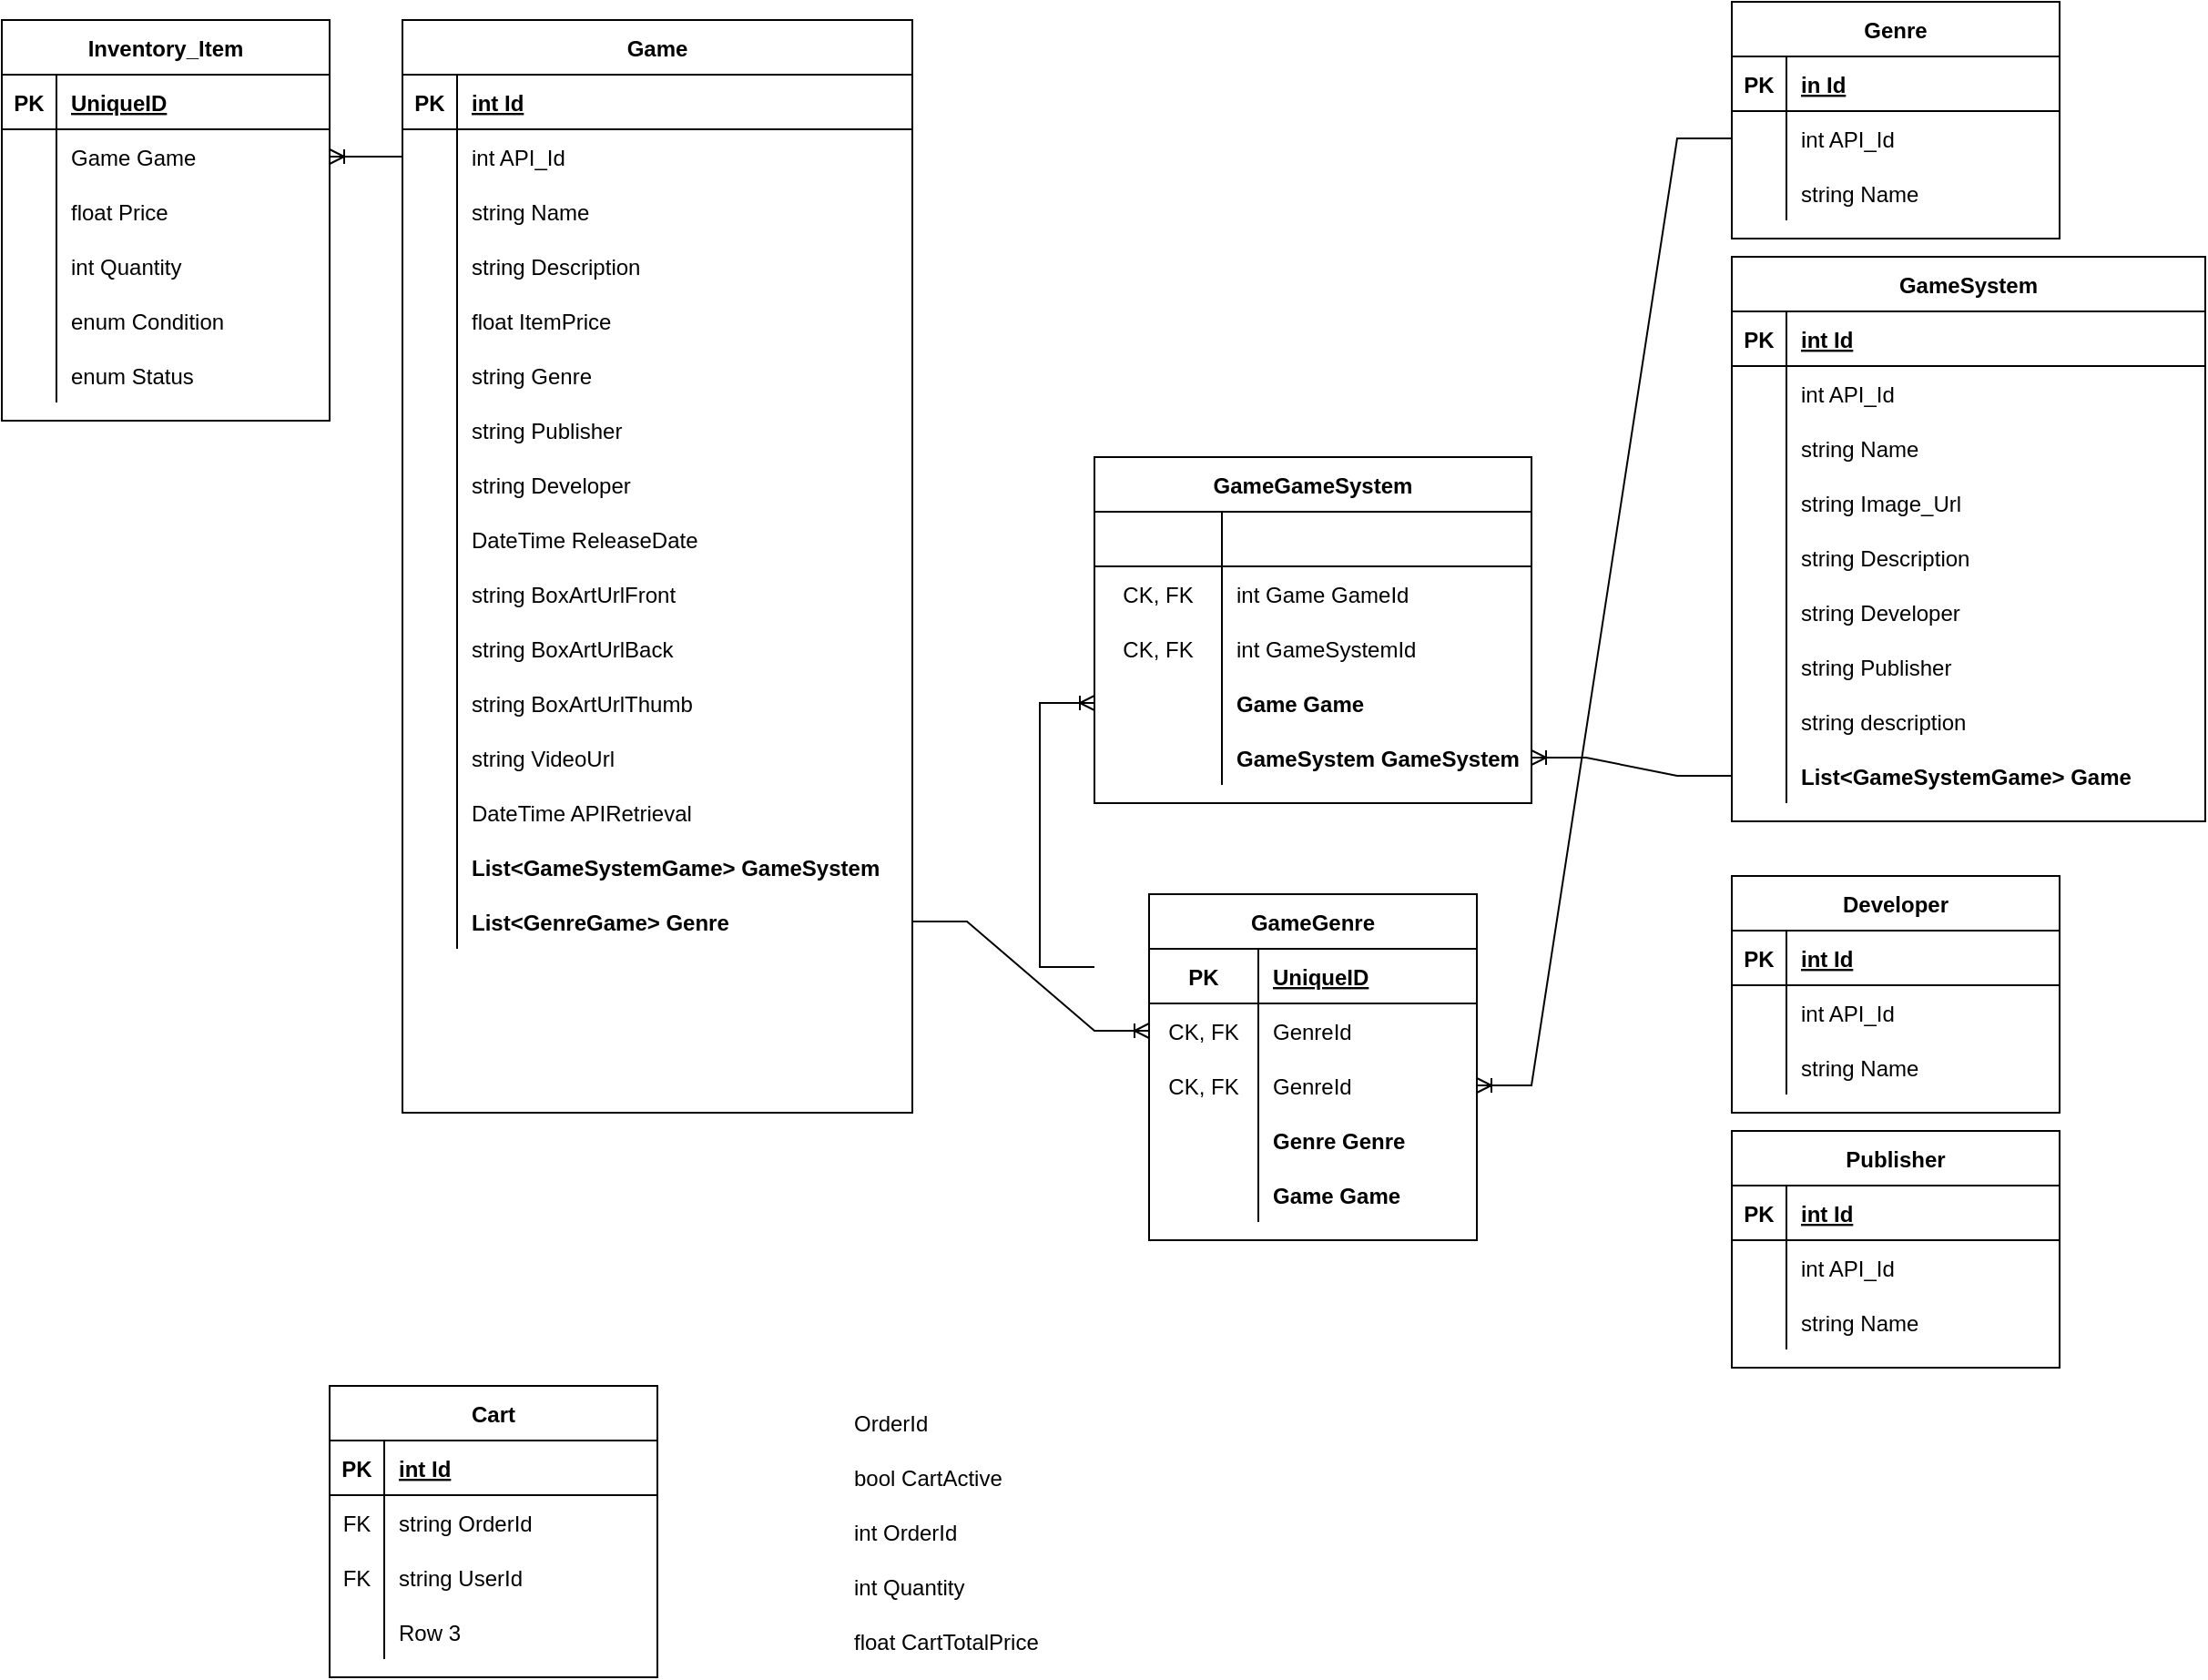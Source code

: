 <mxfile version="15.4.0" type="device"><diagram id="R2lEEEUBdFMjLlhIrx00" name="Page-1"><mxGraphModel dx="1086" dy="966" grid="1" gridSize="10" guides="1" tooltips="1" connect="1" arrows="1" fold="1" page="1" pageScale="1" pageWidth="850" pageHeight="1100" math="0" shadow="0" extFonts="Permanent Marker^https://fonts.googleapis.com/css?family=Permanent+Marker"><root><mxCell id="0"/><mxCell id="1" parent="0"/><mxCell id="C-vyLk0tnHw3VtMMgP7b-23" value="Game" style="shape=table;startSize=30;container=1;collapsible=1;childLayout=tableLayout;fixedRows=1;rowLines=0;fontStyle=1;align=center;resizeLast=1;" parent="1" vertex="1"><mxGeometry x="260" y="90" width="280" height="600" as="geometry"/></mxCell><mxCell id="C-vyLk0tnHw3VtMMgP7b-24" value="" style="shape=partialRectangle;collapsible=0;dropTarget=0;pointerEvents=0;fillColor=none;points=[[0,0.5],[1,0.5]];portConstraint=eastwest;top=0;left=0;right=0;bottom=1;" parent="C-vyLk0tnHw3VtMMgP7b-23" vertex="1"><mxGeometry y="30" width="280" height="30" as="geometry"/></mxCell><mxCell id="C-vyLk0tnHw3VtMMgP7b-25" value="PK" style="shape=partialRectangle;overflow=hidden;connectable=0;fillColor=none;top=0;left=0;bottom=0;right=0;fontStyle=1;" parent="C-vyLk0tnHw3VtMMgP7b-24" vertex="1"><mxGeometry width="30" height="30" as="geometry"><mxRectangle width="30" height="30" as="alternateBounds"/></mxGeometry></mxCell><mxCell id="C-vyLk0tnHw3VtMMgP7b-26" value="int Id" style="shape=partialRectangle;overflow=hidden;connectable=0;fillColor=none;top=0;left=0;bottom=0;right=0;align=left;spacingLeft=6;fontStyle=5;" parent="C-vyLk0tnHw3VtMMgP7b-24" vertex="1"><mxGeometry x="30" width="250" height="30" as="geometry"><mxRectangle width="250" height="30" as="alternateBounds"/></mxGeometry></mxCell><mxCell id="C-vyLk0tnHw3VtMMgP7b-27" value="" style="shape=partialRectangle;collapsible=0;dropTarget=0;pointerEvents=0;fillColor=none;points=[[0,0.5],[1,0.5]];portConstraint=eastwest;top=0;left=0;right=0;bottom=0;" parent="C-vyLk0tnHw3VtMMgP7b-23" vertex="1"><mxGeometry y="60" width="280" height="30" as="geometry"/></mxCell><mxCell id="C-vyLk0tnHw3VtMMgP7b-28" value="" style="shape=partialRectangle;overflow=hidden;connectable=0;fillColor=none;top=0;left=0;bottom=0;right=0;" parent="C-vyLk0tnHw3VtMMgP7b-27" vertex="1"><mxGeometry width="30" height="30" as="geometry"><mxRectangle width="30" height="30" as="alternateBounds"/></mxGeometry></mxCell><mxCell id="C-vyLk0tnHw3VtMMgP7b-29" value="int API_Id" style="shape=partialRectangle;overflow=hidden;connectable=0;fillColor=none;top=0;left=0;bottom=0;right=0;align=left;spacingLeft=6;" parent="C-vyLk0tnHw3VtMMgP7b-27" vertex="1"><mxGeometry x="30" width="250" height="30" as="geometry"><mxRectangle width="250" height="30" as="alternateBounds"/></mxGeometry></mxCell><mxCell id="tblTbtcwLWS_5Go71eIC-43" style="shape=partialRectangle;collapsible=0;dropTarget=0;pointerEvents=0;fillColor=none;points=[[0,0.5],[1,0.5]];portConstraint=eastwest;top=0;left=0;right=0;bottom=0;" parent="C-vyLk0tnHw3VtMMgP7b-23" vertex="1"><mxGeometry y="90" width="280" height="30" as="geometry"/></mxCell><mxCell id="tblTbtcwLWS_5Go71eIC-44" style="shape=partialRectangle;overflow=hidden;connectable=0;fillColor=none;top=0;left=0;bottom=0;right=0;" parent="tblTbtcwLWS_5Go71eIC-43" vertex="1"><mxGeometry width="30" height="30" as="geometry"><mxRectangle width="30" height="30" as="alternateBounds"/></mxGeometry></mxCell><mxCell id="tblTbtcwLWS_5Go71eIC-45" value="string Name" style="shape=partialRectangle;overflow=hidden;connectable=0;fillColor=none;top=0;left=0;bottom=0;right=0;align=left;spacingLeft=6;" parent="tblTbtcwLWS_5Go71eIC-43" vertex="1"><mxGeometry x="30" width="250" height="30" as="geometry"><mxRectangle width="250" height="30" as="alternateBounds"/></mxGeometry></mxCell><mxCell id="tblTbtcwLWS_5Go71eIC-40" style="shape=partialRectangle;collapsible=0;dropTarget=0;pointerEvents=0;fillColor=none;points=[[0,0.5],[1,0.5]];portConstraint=eastwest;top=0;left=0;right=0;bottom=0;" parent="C-vyLk0tnHw3VtMMgP7b-23" vertex="1"><mxGeometry y="120" width="280" height="30" as="geometry"/></mxCell><mxCell id="tblTbtcwLWS_5Go71eIC-41" style="shape=partialRectangle;overflow=hidden;connectable=0;fillColor=none;top=0;left=0;bottom=0;right=0;" parent="tblTbtcwLWS_5Go71eIC-40" vertex="1"><mxGeometry width="30" height="30" as="geometry"><mxRectangle width="30" height="30" as="alternateBounds"/></mxGeometry></mxCell><mxCell id="tblTbtcwLWS_5Go71eIC-42" value="string Description" style="shape=partialRectangle;overflow=hidden;connectable=0;fillColor=none;top=0;left=0;bottom=0;right=0;align=left;spacingLeft=6;" parent="tblTbtcwLWS_5Go71eIC-40" vertex="1"><mxGeometry x="30" width="250" height="30" as="geometry"><mxRectangle width="250" height="30" as="alternateBounds"/></mxGeometry></mxCell><mxCell id="tblTbtcwLWS_5Go71eIC-37" style="shape=partialRectangle;collapsible=0;dropTarget=0;pointerEvents=0;fillColor=none;points=[[0,0.5],[1,0.5]];portConstraint=eastwest;top=0;left=0;right=0;bottom=0;" parent="C-vyLk0tnHw3VtMMgP7b-23" vertex="1"><mxGeometry y="150" width="280" height="30" as="geometry"/></mxCell><mxCell id="tblTbtcwLWS_5Go71eIC-38" style="shape=partialRectangle;overflow=hidden;connectable=0;fillColor=none;top=0;left=0;bottom=0;right=0;" parent="tblTbtcwLWS_5Go71eIC-37" vertex="1"><mxGeometry width="30" height="30" as="geometry"><mxRectangle width="30" height="30" as="alternateBounds"/></mxGeometry></mxCell><mxCell id="tblTbtcwLWS_5Go71eIC-39" value="float ItemPrice" style="shape=partialRectangle;overflow=hidden;connectable=0;fillColor=none;top=0;left=0;bottom=0;right=0;align=left;spacingLeft=6;" parent="tblTbtcwLWS_5Go71eIC-37" vertex="1"><mxGeometry x="30" width="250" height="30" as="geometry"><mxRectangle width="250" height="30" as="alternateBounds"/></mxGeometry></mxCell><mxCell id="tblTbtcwLWS_5Go71eIC-31" style="shape=partialRectangle;collapsible=0;dropTarget=0;pointerEvents=0;fillColor=none;points=[[0,0.5],[1,0.5]];portConstraint=eastwest;top=0;left=0;right=0;bottom=0;" parent="C-vyLk0tnHw3VtMMgP7b-23" vertex="1"><mxGeometry y="180" width="280" height="30" as="geometry"/></mxCell><mxCell id="tblTbtcwLWS_5Go71eIC-32" style="shape=partialRectangle;overflow=hidden;connectable=0;fillColor=none;top=0;left=0;bottom=0;right=0;" parent="tblTbtcwLWS_5Go71eIC-31" vertex="1"><mxGeometry width="30" height="30" as="geometry"><mxRectangle width="30" height="30" as="alternateBounds"/></mxGeometry></mxCell><mxCell id="tblTbtcwLWS_5Go71eIC-33" value="string Genre" style="shape=partialRectangle;overflow=hidden;connectable=0;fillColor=none;top=0;left=0;bottom=0;right=0;align=left;spacingLeft=6;" parent="tblTbtcwLWS_5Go71eIC-31" vertex="1"><mxGeometry x="30" width="250" height="30" as="geometry"><mxRectangle width="250" height="30" as="alternateBounds"/></mxGeometry></mxCell><mxCell id="tblTbtcwLWS_5Go71eIC-10" style="shape=partialRectangle;collapsible=0;dropTarget=0;pointerEvents=0;fillColor=none;points=[[0,0.5],[1,0.5]];portConstraint=eastwest;top=0;left=0;right=0;bottom=0;" parent="C-vyLk0tnHw3VtMMgP7b-23" vertex="1"><mxGeometry y="210" width="280" height="30" as="geometry"/></mxCell><mxCell id="tblTbtcwLWS_5Go71eIC-11" style="shape=partialRectangle;overflow=hidden;connectable=0;fillColor=none;top=0;left=0;bottom=0;right=0;" parent="tblTbtcwLWS_5Go71eIC-10" vertex="1"><mxGeometry width="30" height="30" as="geometry"><mxRectangle width="30" height="30" as="alternateBounds"/></mxGeometry></mxCell><mxCell id="tblTbtcwLWS_5Go71eIC-12" value="string Publisher" style="shape=partialRectangle;overflow=hidden;connectable=0;fillColor=none;top=0;left=0;bottom=0;right=0;align=left;spacingLeft=6;" parent="tblTbtcwLWS_5Go71eIC-10" vertex="1"><mxGeometry x="30" width="250" height="30" as="geometry"><mxRectangle width="250" height="30" as="alternateBounds"/></mxGeometry></mxCell><mxCell id="tblTbtcwLWS_5Go71eIC-7" style="shape=partialRectangle;collapsible=0;dropTarget=0;pointerEvents=0;fillColor=none;points=[[0,0.5],[1,0.5]];portConstraint=eastwest;top=0;left=0;right=0;bottom=0;" parent="C-vyLk0tnHw3VtMMgP7b-23" vertex="1"><mxGeometry y="240" width="280" height="30" as="geometry"/></mxCell><mxCell id="tblTbtcwLWS_5Go71eIC-8" style="shape=partialRectangle;overflow=hidden;connectable=0;fillColor=none;top=0;left=0;bottom=0;right=0;" parent="tblTbtcwLWS_5Go71eIC-7" vertex="1"><mxGeometry width="30" height="30" as="geometry"><mxRectangle width="30" height="30" as="alternateBounds"/></mxGeometry></mxCell><mxCell id="tblTbtcwLWS_5Go71eIC-9" value="string Developer" style="shape=partialRectangle;overflow=hidden;connectable=0;fillColor=none;top=0;left=0;bottom=0;right=0;align=left;spacingLeft=6;" parent="tblTbtcwLWS_5Go71eIC-7" vertex="1"><mxGeometry x="30" width="250" height="30" as="geometry"><mxRectangle width="250" height="30" as="alternateBounds"/></mxGeometry></mxCell><mxCell id="tblTbtcwLWS_5Go71eIC-16" style="shape=partialRectangle;collapsible=0;dropTarget=0;pointerEvents=0;fillColor=none;points=[[0,0.5],[1,0.5]];portConstraint=eastwest;top=0;left=0;right=0;bottom=0;" parent="C-vyLk0tnHw3VtMMgP7b-23" vertex="1"><mxGeometry y="270" width="280" height="30" as="geometry"/></mxCell><mxCell id="tblTbtcwLWS_5Go71eIC-17" style="shape=partialRectangle;overflow=hidden;connectable=0;fillColor=none;top=0;left=0;bottom=0;right=0;" parent="tblTbtcwLWS_5Go71eIC-16" vertex="1"><mxGeometry width="30" height="30" as="geometry"><mxRectangle width="30" height="30" as="alternateBounds"/></mxGeometry></mxCell><mxCell id="tblTbtcwLWS_5Go71eIC-18" value="DateTime ReleaseDate" style="shape=partialRectangle;overflow=hidden;connectable=0;fillColor=none;top=0;left=0;bottom=0;right=0;align=left;spacingLeft=6;" parent="tblTbtcwLWS_5Go71eIC-16" vertex="1"><mxGeometry x="30" width="250" height="30" as="geometry"><mxRectangle width="250" height="30" as="alternateBounds"/></mxGeometry></mxCell><mxCell id="tblTbtcwLWS_5Go71eIC-28" style="shape=partialRectangle;collapsible=0;dropTarget=0;pointerEvents=0;fillColor=none;points=[[0,0.5],[1,0.5]];portConstraint=eastwest;top=0;left=0;right=0;bottom=0;" parent="C-vyLk0tnHw3VtMMgP7b-23" vertex="1"><mxGeometry y="300" width="280" height="30" as="geometry"/></mxCell><mxCell id="tblTbtcwLWS_5Go71eIC-29" style="shape=partialRectangle;overflow=hidden;connectable=0;fillColor=none;top=0;left=0;bottom=0;right=0;" parent="tblTbtcwLWS_5Go71eIC-28" vertex="1"><mxGeometry width="30" height="30" as="geometry"><mxRectangle width="30" height="30" as="alternateBounds"/></mxGeometry></mxCell><mxCell id="tblTbtcwLWS_5Go71eIC-30" value="string BoxArtUrlFront" style="shape=partialRectangle;overflow=hidden;connectable=0;fillColor=none;top=0;left=0;bottom=0;right=0;align=left;spacingLeft=6;" parent="tblTbtcwLWS_5Go71eIC-28" vertex="1"><mxGeometry x="30" width="250" height="30" as="geometry"><mxRectangle width="250" height="30" as="alternateBounds"/></mxGeometry></mxCell><mxCell id="tblTbtcwLWS_5Go71eIC-25" style="shape=partialRectangle;collapsible=0;dropTarget=0;pointerEvents=0;fillColor=none;points=[[0,0.5],[1,0.5]];portConstraint=eastwest;top=0;left=0;right=0;bottom=0;" parent="C-vyLk0tnHw3VtMMgP7b-23" vertex="1"><mxGeometry y="330" width="280" height="30" as="geometry"/></mxCell><mxCell id="tblTbtcwLWS_5Go71eIC-26" style="shape=partialRectangle;overflow=hidden;connectable=0;fillColor=none;top=0;left=0;bottom=0;right=0;" parent="tblTbtcwLWS_5Go71eIC-25" vertex="1"><mxGeometry width="30" height="30" as="geometry"><mxRectangle width="30" height="30" as="alternateBounds"/></mxGeometry></mxCell><mxCell id="tblTbtcwLWS_5Go71eIC-27" value="string BoxArtUrlBack" style="shape=partialRectangle;overflow=hidden;connectable=0;fillColor=none;top=0;left=0;bottom=0;right=0;align=left;spacingLeft=6;" parent="tblTbtcwLWS_5Go71eIC-25" vertex="1"><mxGeometry x="30" width="250" height="30" as="geometry"><mxRectangle width="250" height="30" as="alternateBounds"/></mxGeometry></mxCell><mxCell id="tblTbtcwLWS_5Go71eIC-22" style="shape=partialRectangle;collapsible=0;dropTarget=0;pointerEvents=0;fillColor=none;points=[[0,0.5],[1,0.5]];portConstraint=eastwest;top=0;left=0;right=0;bottom=0;" parent="C-vyLk0tnHw3VtMMgP7b-23" vertex="1"><mxGeometry y="360" width="280" height="30" as="geometry"/></mxCell><mxCell id="tblTbtcwLWS_5Go71eIC-23" style="shape=partialRectangle;overflow=hidden;connectable=0;fillColor=none;top=0;left=0;bottom=0;right=0;" parent="tblTbtcwLWS_5Go71eIC-22" vertex="1"><mxGeometry width="30" height="30" as="geometry"><mxRectangle width="30" height="30" as="alternateBounds"/></mxGeometry></mxCell><mxCell id="tblTbtcwLWS_5Go71eIC-24" value="string BoxArtUrlThumb" style="shape=partialRectangle;overflow=hidden;connectable=0;fillColor=none;top=0;left=0;bottom=0;right=0;align=left;spacingLeft=6;" parent="tblTbtcwLWS_5Go71eIC-22" vertex="1"><mxGeometry x="30" width="250" height="30" as="geometry"><mxRectangle width="250" height="30" as="alternateBounds"/></mxGeometry></mxCell><mxCell id="tblTbtcwLWS_5Go71eIC-19" style="shape=partialRectangle;collapsible=0;dropTarget=0;pointerEvents=0;fillColor=none;points=[[0,0.5],[1,0.5]];portConstraint=eastwest;top=0;left=0;right=0;bottom=0;" parent="C-vyLk0tnHw3VtMMgP7b-23" vertex="1"><mxGeometry y="390" width="280" height="30" as="geometry"/></mxCell><mxCell id="tblTbtcwLWS_5Go71eIC-20" style="shape=partialRectangle;overflow=hidden;connectable=0;fillColor=none;top=0;left=0;bottom=0;right=0;" parent="tblTbtcwLWS_5Go71eIC-19" vertex="1"><mxGeometry width="30" height="30" as="geometry"><mxRectangle width="30" height="30" as="alternateBounds"/></mxGeometry></mxCell><mxCell id="tblTbtcwLWS_5Go71eIC-21" value="string VideoUrl" style="shape=partialRectangle;overflow=hidden;connectable=0;fillColor=none;top=0;left=0;bottom=0;right=0;align=left;spacingLeft=6;" parent="tblTbtcwLWS_5Go71eIC-19" vertex="1"><mxGeometry x="30" width="250" height="30" as="geometry"><mxRectangle width="250" height="30" as="alternateBounds"/></mxGeometry></mxCell><mxCell id="tblTbtcwLWS_5Go71eIC-13" style="shape=partialRectangle;collapsible=0;dropTarget=0;pointerEvents=0;fillColor=none;points=[[0,0.5],[1,0.5]];portConstraint=eastwest;top=0;left=0;right=0;bottom=0;" parent="C-vyLk0tnHw3VtMMgP7b-23" vertex="1"><mxGeometry y="420" width="280" height="30" as="geometry"/></mxCell><mxCell id="tblTbtcwLWS_5Go71eIC-14" style="shape=partialRectangle;overflow=hidden;connectable=0;fillColor=none;top=0;left=0;bottom=0;right=0;" parent="tblTbtcwLWS_5Go71eIC-13" vertex="1"><mxGeometry width="30" height="30" as="geometry"><mxRectangle width="30" height="30" as="alternateBounds"/></mxGeometry></mxCell><mxCell id="tblTbtcwLWS_5Go71eIC-15" value="DateTime APIRetrieval" style="shape=partialRectangle;overflow=hidden;connectable=0;fillColor=none;top=0;left=0;bottom=0;right=0;align=left;spacingLeft=6;" parent="tblTbtcwLWS_5Go71eIC-13" vertex="1"><mxGeometry x="30" width="250" height="30" as="geometry"><mxRectangle width="250" height="30" as="alternateBounds"/></mxGeometry></mxCell><mxCell id="tblTbtcwLWS_5Go71eIC-175" style="shape=partialRectangle;collapsible=0;dropTarget=0;pointerEvents=0;fillColor=none;points=[[0,0.5],[1,0.5]];portConstraint=eastwest;top=0;left=0;right=0;bottom=0;" parent="C-vyLk0tnHw3VtMMgP7b-23" vertex="1"><mxGeometry y="450" width="280" height="30" as="geometry"/></mxCell><mxCell id="tblTbtcwLWS_5Go71eIC-176" style="shape=partialRectangle;overflow=hidden;connectable=0;fillColor=none;top=0;left=0;bottom=0;right=0;" parent="tblTbtcwLWS_5Go71eIC-175" vertex="1"><mxGeometry width="30" height="30" as="geometry"><mxRectangle width="30" height="30" as="alternateBounds"/></mxGeometry></mxCell><mxCell id="tblTbtcwLWS_5Go71eIC-177" value="List&lt;GameSystemGame&gt; GameSystem" style="shape=partialRectangle;overflow=hidden;connectable=0;fillColor=none;top=0;left=0;bottom=0;right=0;align=left;spacingLeft=6;fontStyle=1" parent="tblTbtcwLWS_5Go71eIC-175" vertex="1"><mxGeometry x="30" width="250" height="30" as="geometry"><mxRectangle width="250" height="30" as="alternateBounds"/></mxGeometry></mxCell><mxCell id="tblTbtcwLWS_5Go71eIC-187" style="shape=partialRectangle;collapsible=0;dropTarget=0;pointerEvents=0;fillColor=none;points=[[0,0.5],[1,0.5]];portConstraint=eastwest;top=0;left=0;right=0;bottom=0;" parent="C-vyLk0tnHw3VtMMgP7b-23" vertex="1"><mxGeometry y="480" width="280" height="30" as="geometry"/></mxCell><mxCell id="tblTbtcwLWS_5Go71eIC-188" style="shape=partialRectangle;overflow=hidden;connectable=0;fillColor=none;top=0;left=0;bottom=0;right=0;" parent="tblTbtcwLWS_5Go71eIC-187" vertex="1"><mxGeometry width="30" height="30" as="geometry"><mxRectangle width="30" height="30" as="alternateBounds"/></mxGeometry></mxCell><mxCell id="tblTbtcwLWS_5Go71eIC-189" value="List&lt;GenreGame&gt; Genre" style="shape=partialRectangle;overflow=hidden;connectable=0;fillColor=none;top=0;left=0;bottom=0;right=0;align=left;spacingLeft=6;fontStyle=1" parent="tblTbtcwLWS_5Go71eIC-187" vertex="1"><mxGeometry x="30" width="250" height="30" as="geometry"><mxRectangle width="250" height="30" as="alternateBounds"/></mxGeometry></mxCell><mxCell id="tblTbtcwLWS_5Go71eIC-49" value="Genre" style="shape=table;startSize=30;container=1;collapsible=1;childLayout=tableLayout;fixedRows=1;rowLines=0;fontStyle=1;align=center;resizeLast=1;" parent="1" vertex="1"><mxGeometry x="990" y="80" width="180" height="130" as="geometry"/></mxCell><mxCell id="tblTbtcwLWS_5Go71eIC-50" value="" style="shape=partialRectangle;collapsible=0;dropTarget=0;pointerEvents=0;fillColor=none;top=0;left=0;bottom=1;right=0;points=[[0,0.5],[1,0.5]];portConstraint=eastwest;" parent="tblTbtcwLWS_5Go71eIC-49" vertex="1"><mxGeometry y="30" width="180" height="30" as="geometry"/></mxCell><mxCell id="tblTbtcwLWS_5Go71eIC-51" value="PK" style="shape=partialRectangle;connectable=0;fillColor=none;top=0;left=0;bottom=0;right=0;fontStyle=1;overflow=hidden;" parent="tblTbtcwLWS_5Go71eIC-50" vertex="1"><mxGeometry width="30" height="30" as="geometry"><mxRectangle width="30" height="30" as="alternateBounds"/></mxGeometry></mxCell><mxCell id="tblTbtcwLWS_5Go71eIC-52" value="in Id" style="shape=partialRectangle;connectable=0;fillColor=none;top=0;left=0;bottom=0;right=0;align=left;spacingLeft=6;fontStyle=5;overflow=hidden;" parent="tblTbtcwLWS_5Go71eIC-50" vertex="1"><mxGeometry x="30" width="150" height="30" as="geometry"><mxRectangle width="150" height="30" as="alternateBounds"/></mxGeometry></mxCell><mxCell id="tblTbtcwLWS_5Go71eIC-53" value="" style="shape=partialRectangle;collapsible=0;dropTarget=0;pointerEvents=0;fillColor=none;top=0;left=0;bottom=0;right=0;points=[[0,0.5],[1,0.5]];portConstraint=eastwest;" parent="tblTbtcwLWS_5Go71eIC-49" vertex="1"><mxGeometry y="60" width="180" height="30" as="geometry"/></mxCell><mxCell id="tblTbtcwLWS_5Go71eIC-54" value="" style="shape=partialRectangle;connectable=0;fillColor=none;top=0;left=0;bottom=0;right=0;editable=1;overflow=hidden;" parent="tblTbtcwLWS_5Go71eIC-53" vertex="1"><mxGeometry width="30" height="30" as="geometry"><mxRectangle width="30" height="30" as="alternateBounds"/></mxGeometry></mxCell><mxCell id="tblTbtcwLWS_5Go71eIC-55" value="int API_Id" style="shape=partialRectangle;connectable=0;fillColor=none;top=0;left=0;bottom=0;right=0;align=left;spacingLeft=6;overflow=hidden;" parent="tblTbtcwLWS_5Go71eIC-53" vertex="1"><mxGeometry x="30" width="150" height="30" as="geometry"><mxRectangle width="150" height="30" as="alternateBounds"/></mxGeometry></mxCell><mxCell id="tblTbtcwLWS_5Go71eIC-56" value="" style="shape=partialRectangle;collapsible=0;dropTarget=0;pointerEvents=0;fillColor=none;top=0;left=0;bottom=0;right=0;points=[[0,0.5],[1,0.5]];portConstraint=eastwest;" parent="tblTbtcwLWS_5Go71eIC-49" vertex="1"><mxGeometry y="90" width="180" height="30" as="geometry"/></mxCell><mxCell id="tblTbtcwLWS_5Go71eIC-57" value="" style="shape=partialRectangle;connectable=0;fillColor=none;top=0;left=0;bottom=0;right=0;editable=1;overflow=hidden;" parent="tblTbtcwLWS_5Go71eIC-56" vertex="1"><mxGeometry width="30" height="30" as="geometry"><mxRectangle width="30" height="30" as="alternateBounds"/></mxGeometry></mxCell><mxCell id="tblTbtcwLWS_5Go71eIC-58" value="string Name" style="shape=partialRectangle;connectable=0;fillColor=none;top=0;left=0;bottom=0;right=0;align=left;spacingLeft=6;overflow=hidden;" parent="tblTbtcwLWS_5Go71eIC-56" vertex="1"><mxGeometry x="30" width="150" height="30" as="geometry"><mxRectangle width="150" height="30" as="alternateBounds"/></mxGeometry></mxCell><mxCell id="tblTbtcwLWS_5Go71eIC-62" value="GameSystem" style="shape=table;startSize=30;container=1;collapsible=1;childLayout=tableLayout;fixedRows=1;rowLines=0;fontStyle=1;align=center;resizeLast=1;" parent="1" vertex="1"><mxGeometry x="990" y="220" width="260" height="310" as="geometry"/></mxCell><mxCell id="tblTbtcwLWS_5Go71eIC-63" value="" style="shape=partialRectangle;collapsible=0;dropTarget=0;pointerEvents=0;fillColor=none;top=0;left=0;bottom=1;right=0;points=[[0,0.5],[1,0.5]];portConstraint=eastwest;" parent="tblTbtcwLWS_5Go71eIC-62" vertex="1"><mxGeometry y="30" width="260" height="30" as="geometry"/></mxCell><mxCell id="tblTbtcwLWS_5Go71eIC-64" value="PK" style="shape=partialRectangle;connectable=0;fillColor=none;top=0;left=0;bottom=0;right=0;fontStyle=1;overflow=hidden;" parent="tblTbtcwLWS_5Go71eIC-63" vertex="1"><mxGeometry width="30" height="30" as="geometry"><mxRectangle width="30" height="30" as="alternateBounds"/></mxGeometry></mxCell><mxCell id="tblTbtcwLWS_5Go71eIC-65" value="int Id" style="shape=partialRectangle;connectable=0;fillColor=none;top=0;left=0;bottom=0;right=0;align=left;spacingLeft=6;fontStyle=5;overflow=hidden;" parent="tblTbtcwLWS_5Go71eIC-63" vertex="1"><mxGeometry x="30" width="230" height="30" as="geometry"><mxRectangle width="230" height="30" as="alternateBounds"/></mxGeometry></mxCell><mxCell id="tblTbtcwLWS_5Go71eIC-84" style="shape=partialRectangle;collapsible=0;dropTarget=0;pointerEvents=0;fillColor=none;top=0;left=0;bottom=0;right=0;points=[[0,0.5],[1,0.5]];portConstraint=eastwest;" parent="tblTbtcwLWS_5Go71eIC-62" vertex="1"><mxGeometry y="60" width="260" height="30" as="geometry"/></mxCell><mxCell id="tblTbtcwLWS_5Go71eIC-85" style="shape=partialRectangle;connectable=0;fillColor=none;top=0;left=0;bottom=0;right=0;editable=1;overflow=hidden;" parent="tblTbtcwLWS_5Go71eIC-84" vertex="1"><mxGeometry width="30" height="30" as="geometry"><mxRectangle width="30" height="30" as="alternateBounds"/></mxGeometry></mxCell><mxCell id="tblTbtcwLWS_5Go71eIC-86" value="int API_Id" style="shape=partialRectangle;connectable=0;fillColor=none;top=0;left=0;bottom=0;right=0;align=left;spacingLeft=6;overflow=hidden;" parent="tblTbtcwLWS_5Go71eIC-84" vertex="1"><mxGeometry x="30" width="230" height="30" as="geometry"><mxRectangle width="230" height="30" as="alternateBounds"/></mxGeometry></mxCell><mxCell id="tblTbtcwLWS_5Go71eIC-66" value="" style="shape=partialRectangle;collapsible=0;dropTarget=0;pointerEvents=0;fillColor=none;top=0;left=0;bottom=0;right=0;points=[[0,0.5],[1,0.5]];portConstraint=eastwest;" parent="tblTbtcwLWS_5Go71eIC-62" vertex="1"><mxGeometry y="90" width="260" height="30" as="geometry"/></mxCell><mxCell id="tblTbtcwLWS_5Go71eIC-67" value="" style="shape=partialRectangle;connectable=0;fillColor=none;top=0;left=0;bottom=0;right=0;editable=1;overflow=hidden;" parent="tblTbtcwLWS_5Go71eIC-66" vertex="1"><mxGeometry width="30" height="30" as="geometry"><mxRectangle width="30" height="30" as="alternateBounds"/></mxGeometry></mxCell><mxCell id="tblTbtcwLWS_5Go71eIC-68" value="string Name" style="shape=partialRectangle;connectable=0;fillColor=none;top=0;left=0;bottom=0;right=0;align=left;spacingLeft=6;overflow=hidden;" parent="tblTbtcwLWS_5Go71eIC-66" vertex="1"><mxGeometry x="30" width="230" height="30" as="geometry"><mxRectangle width="230" height="30" as="alternateBounds"/></mxGeometry></mxCell><mxCell id="tblTbtcwLWS_5Go71eIC-69" value="" style="shape=partialRectangle;collapsible=0;dropTarget=0;pointerEvents=0;fillColor=none;top=0;left=0;bottom=0;right=0;points=[[0,0.5],[1,0.5]];portConstraint=eastwest;" parent="tblTbtcwLWS_5Go71eIC-62" vertex="1"><mxGeometry y="120" width="260" height="30" as="geometry"/></mxCell><mxCell id="tblTbtcwLWS_5Go71eIC-70" value="" style="shape=partialRectangle;connectable=0;fillColor=none;top=0;left=0;bottom=0;right=0;editable=1;overflow=hidden;" parent="tblTbtcwLWS_5Go71eIC-69" vertex="1"><mxGeometry width="30" height="30" as="geometry"><mxRectangle width="30" height="30" as="alternateBounds"/></mxGeometry></mxCell><mxCell id="tblTbtcwLWS_5Go71eIC-71" value="string Image_Url" style="shape=partialRectangle;connectable=0;fillColor=none;top=0;left=0;bottom=0;right=0;align=left;spacingLeft=6;overflow=hidden;" parent="tblTbtcwLWS_5Go71eIC-69" vertex="1"><mxGeometry x="30" width="230" height="30" as="geometry"><mxRectangle width="230" height="30" as="alternateBounds"/></mxGeometry></mxCell><mxCell id="tblTbtcwLWS_5Go71eIC-72" value="" style="shape=partialRectangle;collapsible=0;dropTarget=0;pointerEvents=0;fillColor=none;top=0;left=0;bottom=0;right=0;points=[[0,0.5],[1,0.5]];portConstraint=eastwest;" parent="tblTbtcwLWS_5Go71eIC-62" vertex="1"><mxGeometry y="150" width="260" height="30" as="geometry"/></mxCell><mxCell id="tblTbtcwLWS_5Go71eIC-73" value="" style="shape=partialRectangle;connectable=0;fillColor=none;top=0;left=0;bottom=0;right=0;editable=1;overflow=hidden;" parent="tblTbtcwLWS_5Go71eIC-72" vertex="1"><mxGeometry width="30" height="30" as="geometry"><mxRectangle width="30" height="30" as="alternateBounds"/></mxGeometry></mxCell><mxCell id="tblTbtcwLWS_5Go71eIC-74" value="string Description" style="shape=partialRectangle;connectable=0;fillColor=none;top=0;left=0;bottom=0;right=0;align=left;spacingLeft=6;overflow=hidden;" parent="tblTbtcwLWS_5Go71eIC-72" vertex="1"><mxGeometry x="30" width="230" height="30" as="geometry"><mxRectangle width="230" height="30" as="alternateBounds"/></mxGeometry></mxCell><mxCell id="tblTbtcwLWS_5Go71eIC-75" style="shape=partialRectangle;collapsible=0;dropTarget=0;pointerEvents=0;fillColor=none;top=0;left=0;bottom=0;right=0;points=[[0,0.5],[1,0.5]];portConstraint=eastwest;" parent="tblTbtcwLWS_5Go71eIC-62" vertex="1"><mxGeometry y="180" width="260" height="30" as="geometry"/></mxCell><mxCell id="tblTbtcwLWS_5Go71eIC-76" style="shape=partialRectangle;connectable=0;fillColor=none;top=0;left=0;bottom=0;right=0;editable=1;overflow=hidden;" parent="tblTbtcwLWS_5Go71eIC-75" vertex="1"><mxGeometry width="30" height="30" as="geometry"><mxRectangle width="30" height="30" as="alternateBounds"/></mxGeometry></mxCell><mxCell id="tblTbtcwLWS_5Go71eIC-77" value="string Developer" style="shape=partialRectangle;connectable=0;fillColor=none;top=0;left=0;bottom=0;right=0;align=left;spacingLeft=6;overflow=hidden;" parent="tblTbtcwLWS_5Go71eIC-75" vertex="1"><mxGeometry x="30" width="230" height="30" as="geometry"><mxRectangle width="230" height="30" as="alternateBounds"/></mxGeometry></mxCell><mxCell id="tblTbtcwLWS_5Go71eIC-78" style="shape=partialRectangle;collapsible=0;dropTarget=0;pointerEvents=0;fillColor=none;top=0;left=0;bottom=0;right=0;points=[[0,0.5],[1,0.5]];portConstraint=eastwest;" parent="tblTbtcwLWS_5Go71eIC-62" vertex="1"><mxGeometry y="210" width="260" height="30" as="geometry"/></mxCell><mxCell id="tblTbtcwLWS_5Go71eIC-79" style="shape=partialRectangle;connectable=0;fillColor=none;top=0;left=0;bottom=0;right=0;editable=1;overflow=hidden;" parent="tblTbtcwLWS_5Go71eIC-78" vertex="1"><mxGeometry width="30" height="30" as="geometry"><mxRectangle width="30" height="30" as="alternateBounds"/></mxGeometry></mxCell><mxCell id="tblTbtcwLWS_5Go71eIC-80" value="string Publisher" style="shape=partialRectangle;connectable=0;fillColor=none;top=0;left=0;bottom=0;right=0;align=left;spacingLeft=6;overflow=hidden;" parent="tblTbtcwLWS_5Go71eIC-78" vertex="1"><mxGeometry x="30" width="230" height="30" as="geometry"><mxRectangle width="230" height="30" as="alternateBounds"/></mxGeometry></mxCell><mxCell id="tblTbtcwLWS_5Go71eIC-81" style="shape=partialRectangle;collapsible=0;dropTarget=0;pointerEvents=0;fillColor=none;top=0;left=0;bottom=0;right=0;points=[[0,0.5],[1,0.5]];portConstraint=eastwest;" parent="tblTbtcwLWS_5Go71eIC-62" vertex="1"><mxGeometry y="240" width="260" height="30" as="geometry"/></mxCell><mxCell id="tblTbtcwLWS_5Go71eIC-82" style="shape=partialRectangle;connectable=0;fillColor=none;top=0;left=0;bottom=0;right=0;editable=1;overflow=hidden;" parent="tblTbtcwLWS_5Go71eIC-81" vertex="1"><mxGeometry width="30" height="30" as="geometry"><mxRectangle width="30" height="30" as="alternateBounds"/></mxGeometry></mxCell><mxCell id="tblTbtcwLWS_5Go71eIC-83" value="string description" style="shape=partialRectangle;connectable=0;fillColor=none;top=0;left=0;bottom=0;right=0;align=left;spacingLeft=6;overflow=hidden;" parent="tblTbtcwLWS_5Go71eIC-81" vertex="1"><mxGeometry x="30" width="230" height="30" as="geometry"><mxRectangle width="230" height="30" as="alternateBounds"/></mxGeometry></mxCell><mxCell id="tblTbtcwLWS_5Go71eIC-184" style="shape=partialRectangle;collapsible=0;dropTarget=0;pointerEvents=0;fillColor=none;top=0;left=0;bottom=0;right=0;points=[[0,0.5],[1,0.5]];portConstraint=eastwest;" parent="tblTbtcwLWS_5Go71eIC-62" vertex="1"><mxGeometry y="270" width="260" height="30" as="geometry"/></mxCell><mxCell id="tblTbtcwLWS_5Go71eIC-185" style="shape=partialRectangle;connectable=0;fillColor=none;top=0;left=0;bottom=0;right=0;editable=1;overflow=hidden;" parent="tblTbtcwLWS_5Go71eIC-184" vertex="1"><mxGeometry width="30" height="30" as="geometry"><mxRectangle width="30" height="30" as="alternateBounds"/></mxGeometry></mxCell><mxCell id="tblTbtcwLWS_5Go71eIC-186" value="List&lt;GameSystemGame&gt; Game" style="shape=partialRectangle;connectable=0;fillColor=none;top=0;left=0;bottom=0;right=0;align=left;spacingLeft=6;overflow=hidden;fontStyle=1" parent="tblTbtcwLWS_5Go71eIC-184" vertex="1"><mxGeometry x="30" width="230" height="30" as="geometry"><mxRectangle width="230" height="30" as="alternateBounds"/></mxGeometry></mxCell><mxCell id="tblTbtcwLWS_5Go71eIC-87" value="Developer" style="shape=table;startSize=30;container=1;collapsible=1;childLayout=tableLayout;fixedRows=1;rowLines=0;fontStyle=1;align=center;resizeLast=1;" parent="1" vertex="1"><mxGeometry x="990" y="560" width="180" height="130" as="geometry"/></mxCell><mxCell id="tblTbtcwLWS_5Go71eIC-88" value="" style="shape=partialRectangle;collapsible=0;dropTarget=0;pointerEvents=0;fillColor=none;top=0;left=0;bottom=1;right=0;points=[[0,0.5],[1,0.5]];portConstraint=eastwest;" parent="tblTbtcwLWS_5Go71eIC-87" vertex="1"><mxGeometry y="30" width="180" height="30" as="geometry"/></mxCell><mxCell id="tblTbtcwLWS_5Go71eIC-89" value="PK" style="shape=partialRectangle;connectable=0;fillColor=none;top=0;left=0;bottom=0;right=0;fontStyle=1;overflow=hidden;" parent="tblTbtcwLWS_5Go71eIC-88" vertex="1"><mxGeometry width="30" height="30" as="geometry"><mxRectangle width="30" height="30" as="alternateBounds"/></mxGeometry></mxCell><mxCell id="tblTbtcwLWS_5Go71eIC-90" value="int Id" style="shape=partialRectangle;connectable=0;fillColor=none;top=0;left=0;bottom=0;right=0;align=left;spacingLeft=6;fontStyle=5;overflow=hidden;" parent="tblTbtcwLWS_5Go71eIC-88" vertex="1"><mxGeometry x="30" width="150" height="30" as="geometry"><mxRectangle width="150" height="30" as="alternateBounds"/></mxGeometry></mxCell><mxCell id="tblTbtcwLWS_5Go71eIC-91" value="" style="shape=partialRectangle;collapsible=0;dropTarget=0;pointerEvents=0;fillColor=none;top=0;left=0;bottom=0;right=0;points=[[0,0.5],[1,0.5]];portConstraint=eastwest;" parent="tblTbtcwLWS_5Go71eIC-87" vertex="1"><mxGeometry y="60" width="180" height="30" as="geometry"/></mxCell><mxCell id="tblTbtcwLWS_5Go71eIC-92" value="" style="shape=partialRectangle;connectable=0;fillColor=none;top=0;left=0;bottom=0;right=0;editable=1;overflow=hidden;" parent="tblTbtcwLWS_5Go71eIC-91" vertex="1"><mxGeometry width="30" height="30" as="geometry"><mxRectangle width="30" height="30" as="alternateBounds"/></mxGeometry></mxCell><mxCell id="tblTbtcwLWS_5Go71eIC-93" value="int API_Id" style="shape=partialRectangle;connectable=0;fillColor=none;top=0;left=0;bottom=0;right=0;align=left;spacingLeft=6;overflow=hidden;" parent="tblTbtcwLWS_5Go71eIC-91" vertex="1"><mxGeometry x="30" width="150" height="30" as="geometry"><mxRectangle width="150" height="30" as="alternateBounds"/></mxGeometry></mxCell><mxCell id="tblTbtcwLWS_5Go71eIC-94" value="" style="shape=partialRectangle;collapsible=0;dropTarget=0;pointerEvents=0;fillColor=none;top=0;left=0;bottom=0;right=0;points=[[0,0.5],[1,0.5]];portConstraint=eastwest;" parent="tblTbtcwLWS_5Go71eIC-87" vertex="1"><mxGeometry y="90" width="180" height="30" as="geometry"/></mxCell><mxCell id="tblTbtcwLWS_5Go71eIC-95" value="" style="shape=partialRectangle;connectable=0;fillColor=none;top=0;left=0;bottom=0;right=0;editable=1;overflow=hidden;" parent="tblTbtcwLWS_5Go71eIC-94" vertex="1"><mxGeometry width="30" height="30" as="geometry"><mxRectangle width="30" height="30" as="alternateBounds"/></mxGeometry></mxCell><mxCell id="tblTbtcwLWS_5Go71eIC-96" value="string Name" style="shape=partialRectangle;connectable=0;fillColor=none;top=0;left=0;bottom=0;right=0;align=left;spacingLeft=6;overflow=hidden;" parent="tblTbtcwLWS_5Go71eIC-94" vertex="1"><mxGeometry x="30" width="150" height="30" as="geometry"><mxRectangle width="150" height="30" as="alternateBounds"/></mxGeometry></mxCell><mxCell id="tblTbtcwLWS_5Go71eIC-100" value="Publisher" style="shape=table;startSize=30;container=1;collapsible=1;childLayout=tableLayout;fixedRows=1;rowLines=0;fontStyle=1;align=center;resizeLast=1;" parent="1" vertex="1"><mxGeometry x="990" y="700" width="180" height="130" as="geometry"/></mxCell><mxCell id="tblTbtcwLWS_5Go71eIC-101" value="" style="shape=partialRectangle;collapsible=0;dropTarget=0;pointerEvents=0;fillColor=none;top=0;left=0;bottom=1;right=0;points=[[0,0.5],[1,0.5]];portConstraint=eastwest;" parent="tblTbtcwLWS_5Go71eIC-100" vertex="1"><mxGeometry y="30" width="180" height="30" as="geometry"/></mxCell><mxCell id="tblTbtcwLWS_5Go71eIC-102" value="PK" style="shape=partialRectangle;connectable=0;fillColor=none;top=0;left=0;bottom=0;right=0;fontStyle=1;overflow=hidden;" parent="tblTbtcwLWS_5Go71eIC-101" vertex="1"><mxGeometry width="30" height="30" as="geometry"><mxRectangle width="30" height="30" as="alternateBounds"/></mxGeometry></mxCell><mxCell id="tblTbtcwLWS_5Go71eIC-103" value="int Id" style="shape=partialRectangle;connectable=0;fillColor=none;top=0;left=0;bottom=0;right=0;align=left;spacingLeft=6;fontStyle=5;overflow=hidden;" parent="tblTbtcwLWS_5Go71eIC-101" vertex="1"><mxGeometry x="30" width="150" height="30" as="geometry"><mxRectangle width="150" height="30" as="alternateBounds"/></mxGeometry></mxCell><mxCell id="tblTbtcwLWS_5Go71eIC-104" value="" style="shape=partialRectangle;collapsible=0;dropTarget=0;pointerEvents=0;fillColor=none;top=0;left=0;bottom=0;right=0;points=[[0,0.5],[1,0.5]];portConstraint=eastwest;" parent="tblTbtcwLWS_5Go71eIC-100" vertex="1"><mxGeometry y="60" width="180" height="30" as="geometry"/></mxCell><mxCell id="tblTbtcwLWS_5Go71eIC-105" value="" style="shape=partialRectangle;connectable=0;fillColor=none;top=0;left=0;bottom=0;right=0;editable=1;overflow=hidden;" parent="tblTbtcwLWS_5Go71eIC-104" vertex="1"><mxGeometry width="30" height="30" as="geometry"><mxRectangle width="30" height="30" as="alternateBounds"/></mxGeometry></mxCell><mxCell id="tblTbtcwLWS_5Go71eIC-106" value="int API_Id" style="shape=partialRectangle;connectable=0;fillColor=none;top=0;left=0;bottom=0;right=0;align=left;spacingLeft=6;overflow=hidden;" parent="tblTbtcwLWS_5Go71eIC-104" vertex="1"><mxGeometry x="30" width="150" height="30" as="geometry"><mxRectangle width="150" height="30" as="alternateBounds"/></mxGeometry></mxCell><mxCell id="tblTbtcwLWS_5Go71eIC-107" value="" style="shape=partialRectangle;collapsible=0;dropTarget=0;pointerEvents=0;fillColor=none;top=0;left=0;bottom=0;right=0;points=[[0,0.5],[1,0.5]];portConstraint=eastwest;" parent="tblTbtcwLWS_5Go71eIC-100" vertex="1"><mxGeometry y="90" width="180" height="30" as="geometry"/></mxCell><mxCell id="tblTbtcwLWS_5Go71eIC-108" value="" style="shape=partialRectangle;connectable=0;fillColor=none;top=0;left=0;bottom=0;right=0;editable=1;overflow=hidden;" parent="tblTbtcwLWS_5Go71eIC-107" vertex="1"><mxGeometry width="30" height="30" as="geometry"><mxRectangle width="30" height="30" as="alternateBounds"/></mxGeometry></mxCell><mxCell id="tblTbtcwLWS_5Go71eIC-109" value="string Name" style="shape=partialRectangle;connectable=0;fillColor=none;top=0;left=0;bottom=0;right=0;align=left;spacingLeft=6;overflow=hidden;" parent="tblTbtcwLWS_5Go71eIC-107" vertex="1"><mxGeometry x="30" width="150" height="30" as="geometry"><mxRectangle width="150" height="30" as="alternateBounds"/></mxGeometry></mxCell><mxCell id="tblTbtcwLWS_5Go71eIC-110" value="Inventory_Item" style="shape=table;startSize=30;container=1;collapsible=1;childLayout=tableLayout;fixedRows=1;rowLines=0;fontStyle=1;align=center;resizeLast=1;" parent="1" vertex="1"><mxGeometry x="40" y="90" width="180" height="220" as="geometry"/></mxCell><mxCell id="tblTbtcwLWS_5Go71eIC-111" value="" style="shape=partialRectangle;collapsible=0;dropTarget=0;pointerEvents=0;fillColor=none;top=0;left=0;bottom=1;right=0;points=[[0,0.5],[1,0.5]];portConstraint=eastwest;" parent="tblTbtcwLWS_5Go71eIC-110" vertex="1"><mxGeometry y="30" width="180" height="30" as="geometry"/></mxCell><mxCell id="tblTbtcwLWS_5Go71eIC-112" value="PK" style="shape=partialRectangle;connectable=0;fillColor=none;top=0;left=0;bottom=0;right=0;fontStyle=1;overflow=hidden;" parent="tblTbtcwLWS_5Go71eIC-111" vertex="1"><mxGeometry width="30" height="30" as="geometry"><mxRectangle width="30" height="30" as="alternateBounds"/></mxGeometry></mxCell><mxCell id="tblTbtcwLWS_5Go71eIC-113" value="UniqueID" style="shape=partialRectangle;connectable=0;fillColor=none;top=0;left=0;bottom=0;right=0;align=left;spacingLeft=6;fontStyle=5;overflow=hidden;" parent="tblTbtcwLWS_5Go71eIC-111" vertex="1"><mxGeometry x="30" width="150" height="30" as="geometry"><mxRectangle width="150" height="30" as="alternateBounds"/></mxGeometry></mxCell><mxCell id="tblTbtcwLWS_5Go71eIC-114" value="" style="shape=partialRectangle;collapsible=0;dropTarget=0;pointerEvents=0;fillColor=none;top=0;left=0;bottom=0;right=0;points=[[0,0.5],[1,0.5]];portConstraint=eastwest;" parent="tblTbtcwLWS_5Go71eIC-110" vertex="1"><mxGeometry y="60" width="180" height="30" as="geometry"/></mxCell><mxCell id="tblTbtcwLWS_5Go71eIC-115" value="" style="shape=partialRectangle;connectable=0;fillColor=none;top=0;left=0;bottom=0;right=0;editable=1;overflow=hidden;" parent="tblTbtcwLWS_5Go71eIC-114" vertex="1"><mxGeometry width="30" height="30" as="geometry"><mxRectangle width="30" height="30" as="alternateBounds"/></mxGeometry></mxCell><mxCell id="tblTbtcwLWS_5Go71eIC-116" value="Game Game" style="shape=partialRectangle;connectable=0;fillColor=none;top=0;left=0;bottom=0;right=0;align=left;spacingLeft=6;overflow=hidden;" parent="tblTbtcwLWS_5Go71eIC-114" vertex="1"><mxGeometry x="30" width="150" height="30" as="geometry"><mxRectangle width="150" height="30" as="alternateBounds"/></mxGeometry></mxCell><mxCell id="tblTbtcwLWS_5Go71eIC-117" value="" style="shape=partialRectangle;collapsible=0;dropTarget=0;pointerEvents=0;fillColor=none;top=0;left=0;bottom=0;right=0;points=[[0,0.5],[1,0.5]];portConstraint=eastwest;" parent="tblTbtcwLWS_5Go71eIC-110" vertex="1"><mxGeometry y="90" width="180" height="30" as="geometry"/></mxCell><mxCell id="tblTbtcwLWS_5Go71eIC-118" value="" style="shape=partialRectangle;connectable=0;fillColor=none;top=0;left=0;bottom=0;right=0;editable=1;overflow=hidden;" parent="tblTbtcwLWS_5Go71eIC-117" vertex="1"><mxGeometry width="30" height="30" as="geometry"><mxRectangle width="30" height="30" as="alternateBounds"/></mxGeometry></mxCell><mxCell id="tblTbtcwLWS_5Go71eIC-119" value="float Price" style="shape=partialRectangle;connectable=0;fillColor=none;top=0;left=0;bottom=0;right=0;align=left;spacingLeft=6;overflow=hidden;" parent="tblTbtcwLWS_5Go71eIC-117" vertex="1"><mxGeometry x="30" width="150" height="30" as="geometry"><mxRectangle width="150" height="30" as="alternateBounds"/></mxGeometry></mxCell><mxCell id="tblTbtcwLWS_5Go71eIC-120" value="" style="shape=partialRectangle;collapsible=0;dropTarget=0;pointerEvents=0;fillColor=none;top=0;left=0;bottom=0;right=0;points=[[0,0.5],[1,0.5]];portConstraint=eastwest;" parent="tblTbtcwLWS_5Go71eIC-110" vertex="1"><mxGeometry y="120" width="180" height="30" as="geometry"/></mxCell><mxCell id="tblTbtcwLWS_5Go71eIC-121" value="" style="shape=partialRectangle;connectable=0;fillColor=none;top=0;left=0;bottom=0;right=0;editable=1;overflow=hidden;" parent="tblTbtcwLWS_5Go71eIC-120" vertex="1"><mxGeometry width="30" height="30" as="geometry"><mxRectangle width="30" height="30" as="alternateBounds"/></mxGeometry></mxCell><mxCell id="tblTbtcwLWS_5Go71eIC-122" value="int Quantity" style="shape=partialRectangle;connectable=0;fillColor=none;top=0;left=0;bottom=0;right=0;align=left;spacingLeft=6;overflow=hidden;" parent="tblTbtcwLWS_5Go71eIC-120" vertex="1"><mxGeometry x="30" width="150" height="30" as="geometry"><mxRectangle width="150" height="30" as="alternateBounds"/></mxGeometry></mxCell><mxCell id="tblTbtcwLWS_5Go71eIC-46" style="shape=partialRectangle;collapsible=0;dropTarget=0;pointerEvents=0;fillColor=none;points=[[0,0.5],[1,0.5]];portConstraint=eastwest;top=0;left=0;right=0;bottom=0;" parent="tblTbtcwLWS_5Go71eIC-110" vertex="1"><mxGeometry y="150" width="180" height="30" as="geometry"/></mxCell><mxCell id="tblTbtcwLWS_5Go71eIC-47" style="shape=partialRectangle;overflow=hidden;connectable=0;fillColor=none;top=0;left=0;bottom=0;right=0;" parent="tblTbtcwLWS_5Go71eIC-46" vertex="1"><mxGeometry width="30" height="30" as="geometry"><mxRectangle width="30" height="30" as="alternateBounds"/></mxGeometry></mxCell><mxCell id="tblTbtcwLWS_5Go71eIC-48" value="enum Condition" style="shape=partialRectangle;overflow=hidden;connectable=0;fillColor=none;top=0;left=0;bottom=0;right=0;align=left;spacingLeft=6;" parent="tblTbtcwLWS_5Go71eIC-46" vertex="1"><mxGeometry x="30" width="150" height="30" as="geometry"><mxRectangle width="150" height="30" as="alternateBounds"/></mxGeometry></mxCell><mxCell id="tblTbtcwLWS_5Go71eIC-129" style="shape=partialRectangle;collapsible=0;dropTarget=0;pointerEvents=0;fillColor=none;points=[[0,0.5],[1,0.5]];portConstraint=eastwest;top=0;left=0;right=0;bottom=0;" parent="tblTbtcwLWS_5Go71eIC-110" vertex="1"><mxGeometry y="180" width="180" height="30" as="geometry"/></mxCell><mxCell id="tblTbtcwLWS_5Go71eIC-130" style="shape=partialRectangle;overflow=hidden;connectable=0;fillColor=none;top=0;left=0;bottom=0;right=0;" parent="tblTbtcwLWS_5Go71eIC-129" vertex="1"><mxGeometry width="30" height="30" as="geometry"><mxRectangle width="30" height="30" as="alternateBounds"/></mxGeometry></mxCell><mxCell id="tblTbtcwLWS_5Go71eIC-131" value="enum Status" style="shape=partialRectangle;overflow=hidden;connectable=0;fillColor=none;top=0;left=0;bottom=0;right=0;align=left;spacingLeft=6;" parent="tblTbtcwLWS_5Go71eIC-129" vertex="1"><mxGeometry x="30" width="150" height="30" as="geometry"><mxRectangle width="150" height="30" as="alternateBounds"/></mxGeometry></mxCell><mxCell id="tblTbtcwLWS_5Go71eIC-132" value="" style="edgeStyle=entityRelationEdgeStyle;fontSize=12;html=1;endArrow=ERoneToMany;rounded=0;exitX=0;exitY=0.5;exitDx=0;exitDy=0;entryX=1;entryY=0.5;entryDx=0;entryDy=0;" parent="1" source="C-vyLk0tnHw3VtMMgP7b-27" target="tblTbtcwLWS_5Go71eIC-114" edge="1"><mxGeometry width="100" height="100" relative="1" as="geometry"><mxPoint x="370" y="670" as="sourcePoint"/><mxPoint x="470" y="570" as="targetPoint"/></mxGeometry></mxCell><mxCell id="tblTbtcwLWS_5Go71eIC-147" value="GameGenre" style="shape=table;startSize=30;container=1;collapsible=1;childLayout=tableLayout;fixedRows=1;rowLines=0;fontStyle=1;align=center;resizeLast=1;" parent="1" vertex="1"><mxGeometry x="670" y="570" width="180" height="190" as="geometry"/></mxCell><mxCell id="tblTbtcwLWS_5Go71eIC-148" value="" style="shape=partialRectangle;collapsible=0;dropTarget=0;pointerEvents=0;fillColor=none;top=0;left=0;bottom=1;right=0;points=[[0,0.5],[1,0.5]];portConstraint=eastwest;" parent="tblTbtcwLWS_5Go71eIC-147" vertex="1"><mxGeometry y="30" width="180" height="30" as="geometry"/></mxCell><mxCell id="tblTbtcwLWS_5Go71eIC-149" value="PK" style="shape=partialRectangle;connectable=0;fillColor=none;top=0;left=0;bottom=0;right=0;fontStyle=1;overflow=hidden;" parent="tblTbtcwLWS_5Go71eIC-148" vertex="1"><mxGeometry width="60" height="30" as="geometry"><mxRectangle width="60" height="30" as="alternateBounds"/></mxGeometry></mxCell><mxCell id="tblTbtcwLWS_5Go71eIC-150" value="UniqueID" style="shape=partialRectangle;connectable=0;fillColor=none;top=0;left=0;bottom=0;right=0;align=left;spacingLeft=6;fontStyle=5;overflow=hidden;" parent="tblTbtcwLWS_5Go71eIC-148" vertex="1"><mxGeometry x="60" width="120" height="30" as="geometry"><mxRectangle width="120" height="30" as="alternateBounds"/></mxGeometry></mxCell><mxCell id="tblTbtcwLWS_5Go71eIC-151" value="" style="shape=partialRectangle;collapsible=0;dropTarget=0;pointerEvents=0;fillColor=none;top=0;left=0;bottom=0;right=0;points=[[0,0.5],[1,0.5]];portConstraint=eastwest;" parent="tblTbtcwLWS_5Go71eIC-147" vertex="1"><mxGeometry y="60" width="180" height="30" as="geometry"/></mxCell><mxCell id="tblTbtcwLWS_5Go71eIC-152" value="CK, FK" style="shape=partialRectangle;connectable=0;fillColor=none;top=0;left=0;bottom=0;right=0;editable=1;overflow=hidden;" parent="tblTbtcwLWS_5Go71eIC-151" vertex="1"><mxGeometry width="60" height="30" as="geometry"><mxRectangle width="60" height="30" as="alternateBounds"/></mxGeometry></mxCell><mxCell id="tblTbtcwLWS_5Go71eIC-153" value="GenreId" style="shape=partialRectangle;connectable=0;fillColor=none;top=0;left=0;bottom=0;right=0;align=left;spacingLeft=6;overflow=hidden;" parent="tblTbtcwLWS_5Go71eIC-151" vertex="1"><mxGeometry x="60" width="120" height="30" as="geometry"><mxRectangle width="120" height="30" as="alternateBounds"/></mxGeometry></mxCell><mxCell id="tblTbtcwLWS_5Go71eIC-154" value="" style="shape=partialRectangle;collapsible=0;dropTarget=0;pointerEvents=0;fillColor=none;top=0;left=0;bottom=0;right=0;points=[[0,0.5],[1,0.5]];portConstraint=eastwest;" parent="tblTbtcwLWS_5Go71eIC-147" vertex="1"><mxGeometry y="90" width="180" height="30" as="geometry"/></mxCell><mxCell id="tblTbtcwLWS_5Go71eIC-155" value="CK, FK" style="shape=partialRectangle;connectable=0;fillColor=none;top=0;left=0;bottom=0;right=0;editable=1;overflow=hidden;" parent="tblTbtcwLWS_5Go71eIC-154" vertex="1"><mxGeometry width="60" height="30" as="geometry"><mxRectangle width="60" height="30" as="alternateBounds"/></mxGeometry></mxCell><mxCell id="tblTbtcwLWS_5Go71eIC-156" value="GenreId" style="shape=partialRectangle;connectable=0;fillColor=none;top=0;left=0;bottom=0;right=0;align=left;spacingLeft=6;overflow=hidden;" parent="tblTbtcwLWS_5Go71eIC-154" vertex="1"><mxGeometry x="60" width="120" height="30" as="geometry"><mxRectangle width="120" height="30" as="alternateBounds"/></mxGeometry></mxCell><mxCell id="tblTbtcwLWS_5Go71eIC-190" style="shape=partialRectangle;collapsible=0;dropTarget=0;pointerEvents=0;fillColor=none;top=0;left=0;bottom=0;right=0;points=[[0,0.5],[1,0.5]];portConstraint=eastwest;" parent="tblTbtcwLWS_5Go71eIC-147" vertex="1"><mxGeometry y="120" width="180" height="30" as="geometry"/></mxCell><mxCell id="tblTbtcwLWS_5Go71eIC-191" style="shape=partialRectangle;connectable=0;fillColor=none;top=0;left=0;bottom=0;right=0;editable=1;overflow=hidden;" parent="tblTbtcwLWS_5Go71eIC-190" vertex="1"><mxGeometry width="60" height="30" as="geometry"><mxRectangle width="60" height="30" as="alternateBounds"/></mxGeometry></mxCell><mxCell id="tblTbtcwLWS_5Go71eIC-192" value="Genre Genre" style="shape=partialRectangle;connectable=0;fillColor=none;top=0;left=0;bottom=0;right=0;align=left;spacingLeft=6;overflow=hidden;fontStyle=1" parent="tblTbtcwLWS_5Go71eIC-190" vertex="1"><mxGeometry x="60" width="120" height="30" as="geometry"><mxRectangle width="120" height="30" as="alternateBounds"/></mxGeometry></mxCell><mxCell id="tblTbtcwLWS_5Go71eIC-193" style="shape=partialRectangle;collapsible=0;dropTarget=0;pointerEvents=0;fillColor=none;top=0;left=0;bottom=0;right=0;points=[[0,0.5],[1,0.5]];portConstraint=eastwest;" parent="tblTbtcwLWS_5Go71eIC-147" vertex="1"><mxGeometry y="150" width="180" height="30" as="geometry"/></mxCell><mxCell id="tblTbtcwLWS_5Go71eIC-194" style="shape=partialRectangle;connectable=0;fillColor=none;top=0;left=0;bottom=0;right=0;editable=1;overflow=hidden;" parent="tblTbtcwLWS_5Go71eIC-193" vertex="1"><mxGeometry width="60" height="30" as="geometry"><mxRectangle width="60" height="30" as="alternateBounds"/></mxGeometry></mxCell><mxCell id="tblTbtcwLWS_5Go71eIC-195" value="Game Game" style="shape=partialRectangle;connectable=0;fillColor=none;top=0;left=0;bottom=0;right=0;align=left;spacingLeft=6;overflow=hidden;fontStyle=1" parent="tblTbtcwLWS_5Go71eIC-193" vertex="1"><mxGeometry x="60" width="120" height="30" as="geometry"><mxRectangle width="120" height="30" as="alternateBounds"/></mxGeometry></mxCell><mxCell id="tblTbtcwLWS_5Go71eIC-160" value="" style="edgeStyle=entityRelationEdgeStyle;fontSize=12;html=1;endArrow=ERoneToMany;rounded=0;entryX=0;entryY=0.5;entryDx=0;entryDy=0;exitX=1;exitY=0.5;exitDx=0;exitDy=0;" parent="1" source="tblTbtcwLWS_5Go71eIC-187" target="tblTbtcwLWS_5Go71eIC-151" edge="1"><mxGeometry width="100" height="100" relative="1" as="geometry"><mxPoint x="590" y="570" as="sourcePoint"/><mxPoint x="960" y="570" as="targetPoint"/></mxGeometry></mxCell><mxCell id="tblTbtcwLWS_5Go71eIC-162" value="" style="edgeStyle=entityRelationEdgeStyle;fontSize=12;html=1;endArrow=ERoneToMany;rounded=0;exitX=0;exitY=0.5;exitDx=0;exitDy=0;entryX=1;entryY=0.5;entryDx=0;entryDy=0;" parent="1" source="tblTbtcwLWS_5Go71eIC-53" target="tblTbtcwLWS_5Go71eIC-154" edge="1"><mxGeometry width="100" height="100" relative="1" as="geometry"><mxPoint x="860" y="670" as="sourcePoint"/><mxPoint x="960" y="570" as="targetPoint"/></mxGeometry></mxCell><mxCell id="tblTbtcwLWS_5Go71eIC-163" value="GameGameSystem" style="shape=table;startSize=30;container=1;collapsible=1;childLayout=tableLayout;fixedRows=1;rowLines=0;fontStyle=1;align=center;resizeLast=1;" parent="1" vertex="1"><mxGeometry x="640" y="330" width="240" height="190" as="geometry"/></mxCell><mxCell id="tblTbtcwLWS_5Go71eIC-164" value="" style="shape=partialRectangle;collapsible=0;dropTarget=0;pointerEvents=0;fillColor=none;top=0;left=0;bottom=1;right=0;points=[[0,0.5],[1,0.5]];portConstraint=eastwest;" parent="tblTbtcwLWS_5Go71eIC-163" vertex="1"><mxGeometry y="30" width="240" height="30" as="geometry"/></mxCell><mxCell id="tblTbtcwLWS_5Go71eIC-165" value="" style="shape=partialRectangle;connectable=0;fillColor=none;top=0;left=0;bottom=0;right=0;fontStyle=1;overflow=hidden;" parent="tblTbtcwLWS_5Go71eIC-164" vertex="1"><mxGeometry width="70" height="30" as="geometry"><mxRectangle width="70" height="30" as="alternateBounds"/></mxGeometry></mxCell><mxCell id="tblTbtcwLWS_5Go71eIC-166" value="" style="shape=partialRectangle;connectable=0;fillColor=none;top=0;left=0;bottom=0;right=0;align=left;spacingLeft=6;fontStyle=5;overflow=hidden;" parent="tblTbtcwLWS_5Go71eIC-164" vertex="1"><mxGeometry x="70" width="170" height="30" as="geometry"><mxRectangle width="170" height="30" as="alternateBounds"/></mxGeometry></mxCell><mxCell id="tblTbtcwLWS_5Go71eIC-167" value="" style="shape=partialRectangle;collapsible=0;dropTarget=0;pointerEvents=0;fillColor=none;top=0;left=0;bottom=0;right=0;points=[[0,0.5],[1,0.5]];portConstraint=eastwest;" parent="tblTbtcwLWS_5Go71eIC-163" vertex="1"><mxGeometry y="60" width="240" height="30" as="geometry"/></mxCell><mxCell id="tblTbtcwLWS_5Go71eIC-168" value="CK, FK" style="shape=partialRectangle;connectable=0;fillColor=none;top=0;left=0;bottom=0;right=0;editable=1;overflow=hidden;" parent="tblTbtcwLWS_5Go71eIC-167" vertex="1"><mxGeometry width="70" height="30" as="geometry"><mxRectangle width="70" height="30" as="alternateBounds"/></mxGeometry></mxCell><mxCell id="tblTbtcwLWS_5Go71eIC-169" value="int Game GameId" style="shape=partialRectangle;connectable=0;fillColor=none;top=0;left=0;bottom=0;right=0;align=left;spacingLeft=6;overflow=hidden;" parent="tblTbtcwLWS_5Go71eIC-167" vertex="1"><mxGeometry x="70" width="170" height="30" as="geometry"><mxRectangle width="170" height="30" as="alternateBounds"/></mxGeometry></mxCell><mxCell id="tblTbtcwLWS_5Go71eIC-170" value="" style="shape=partialRectangle;collapsible=0;dropTarget=0;pointerEvents=0;fillColor=none;top=0;left=0;bottom=0;right=0;points=[[0,0.5],[1,0.5]];portConstraint=eastwest;" parent="tblTbtcwLWS_5Go71eIC-163" vertex="1"><mxGeometry y="90" width="240" height="30" as="geometry"/></mxCell><mxCell id="tblTbtcwLWS_5Go71eIC-171" value="CK, FK" style="shape=partialRectangle;connectable=0;fillColor=none;top=0;left=0;bottom=0;right=0;editable=1;overflow=hidden;" parent="tblTbtcwLWS_5Go71eIC-170" vertex="1"><mxGeometry width="70" height="30" as="geometry"><mxRectangle width="70" height="30" as="alternateBounds"/></mxGeometry></mxCell><mxCell id="tblTbtcwLWS_5Go71eIC-172" value="int GameSystemId" style="shape=partialRectangle;connectable=0;fillColor=none;top=0;left=0;bottom=0;right=0;align=left;spacingLeft=6;overflow=hidden;" parent="tblTbtcwLWS_5Go71eIC-170" vertex="1"><mxGeometry x="70" width="170" height="30" as="geometry"><mxRectangle width="170" height="30" as="alternateBounds"/></mxGeometry></mxCell><mxCell id="tblTbtcwLWS_5Go71eIC-178" style="shape=partialRectangle;collapsible=0;dropTarget=0;pointerEvents=0;fillColor=none;top=0;left=0;bottom=0;right=0;points=[[0,0.5],[1,0.5]];portConstraint=eastwest;" parent="tblTbtcwLWS_5Go71eIC-163" vertex="1"><mxGeometry y="120" width="240" height="30" as="geometry"/></mxCell><mxCell id="tblTbtcwLWS_5Go71eIC-179" style="shape=partialRectangle;connectable=0;fillColor=none;top=0;left=0;bottom=0;right=0;editable=1;overflow=hidden;" parent="tblTbtcwLWS_5Go71eIC-178" vertex="1"><mxGeometry width="70" height="30" as="geometry"><mxRectangle width="70" height="30" as="alternateBounds"/></mxGeometry></mxCell><mxCell id="tblTbtcwLWS_5Go71eIC-180" value="Game Game" style="shape=partialRectangle;connectable=0;fillColor=none;top=0;left=0;bottom=0;right=0;align=left;spacingLeft=6;overflow=hidden;fontStyle=1" parent="tblTbtcwLWS_5Go71eIC-178" vertex="1"><mxGeometry x="70" width="170" height="30" as="geometry"><mxRectangle width="170" height="30" as="alternateBounds"/></mxGeometry></mxCell><mxCell id="tblTbtcwLWS_5Go71eIC-181" style="shape=partialRectangle;collapsible=0;dropTarget=0;pointerEvents=0;fillColor=none;top=0;left=0;bottom=0;right=0;points=[[0,0.5],[1,0.5]];portConstraint=eastwest;" parent="tblTbtcwLWS_5Go71eIC-163" vertex="1"><mxGeometry y="150" width="240" height="30" as="geometry"/></mxCell><mxCell id="tblTbtcwLWS_5Go71eIC-182" style="shape=partialRectangle;connectable=0;fillColor=none;top=0;left=0;bottom=0;right=0;editable=1;overflow=hidden;" parent="tblTbtcwLWS_5Go71eIC-181" vertex="1"><mxGeometry width="70" height="30" as="geometry"><mxRectangle width="70" height="30" as="alternateBounds"/></mxGeometry></mxCell><mxCell id="tblTbtcwLWS_5Go71eIC-183" value="GameSystem GameSystem" style="shape=partialRectangle;connectable=0;fillColor=none;top=0;left=0;bottom=0;right=0;align=left;spacingLeft=6;overflow=hidden;fontStyle=1" parent="tblTbtcwLWS_5Go71eIC-181" vertex="1"><mxGeometry x="70" width="170" height="30" as="geometry"><mxRectangle width="170" height="30" as="alternateBounds"/></mxGeometry></mxCell><mxCell id="tblTbtcwLWS_5Go71eIC-173" value="" style="edgeStyle=entityRelationEdgeStyle;fontSize=12;html=1;endArrow=ERoneToMany;rounded=0;entryX=1;entryY=0.5;entryDx=0;entryDy=0;exitX=0;exitY=0.5;exitDx=0;exitDy=0;" parent="1" source="tblTbtcwLWS_5Go71eIC-184" target="tblTbtcwLWS_5Go71eIC-181" edge="1"><mxGeometry width="100" height="100" relative="1" as="geometry"><mxPoint x="640" y="610" as="sourcePoint"/><mxPoint x="740" y="510" as="targetPoint"/></mxGeometry></mxCell><mxCell id="tblTbtcwLWS_5Go71eIC-174" value="" style="edgeStyle=elbowEdgeStyle;fontSize=12;html=1;endArrow=ERoneToMany;rounded=0;entryX=0;entryY=0.5;entryDx=0;entryDy=0;exitX=1;exitY=0.5;exitDx=0;exitDy=0;" parent="1" target="tblTbtcwLWS_5Go71eIC-178" edge="1"><mxGeometry width="100" height="100" relative="1" as="geometry"><mxPoint x="640" y="610" as="sourcePoint"/><mxPoint x="740" y="510" as="targetPoint"/><Array as="points"><mxPoint x="610" y="550"/></Array></mxGeometry></mxCell><mxCell id="tblTbtcwLWS_5Go71eIC-196" value="Cart" style="shape=table;startSize=30;container=1;collapsible=1;childLayout=tableLayout;fixedRows=1;rowLines=0;fontStyle=1;align=center;resizeLast=1;" parent="1" vertex="1"><mxGeometry x="220" y="840" width="180" height="160" as="geometry"/></mxCell><mxCell id="tblTbtcwLWS_5Go71eIC-197" value="" style="shape=partialRectangle;collapsible=0;dropTarget=0;pointerEvents=0;fillColor=none;top=0;left=0;bottom=1;right=0;points=[[0,0.5],[1,0.5]];portConstraint=eastwest;" parent="tblTbtcwLWS_5Go71eIC-196" vertex="1"><mxGeometry y="30" width="180" height="30" as="geometry"/></mxCell><mxCell id="tblTbtcwLWS_5Go71eIC-198" value="PK" style="shape=partialRectangle;connectable=0;fillColor=none;top=0;left=0;bottom=0;right=0;fontStyle=1;overflow=hidden;" parent="tblTbtcwLWS_5Go71eIC-197" vertex="1"><mxGeometry width="30" height="30" as="geometry"><mxRectangle width="30" height="30" as="alternateBounds"/></mxGeometry></mxCell><mxCell id="tblTbtcwLWS_5Go71eIC-199" value="int Id" style="shape=partialRectangle;connectable=0;fillColor=none;top=0;left=0;bottom=0;right=0;align=left;spacingLeft=6;fontStyle=5;overflow=hidden;" parent="tblTbtcwLWS_5Go71eIC-197" vertex="1"><mxGeometry x="30" width="150" height="30" as="geometry"><mxRectangle width="150" height="30" as="alternateBounds"/></mxGeometry></mxCell><mxCell id="tblTbtcwLWS_5Go71eIC-200" value="" style="shape=partialRectangle;collapsible=0;dropTarget=0;pointerEvents=0;fillColor=none;top=0;left=0;bottom=0;right=0;points=[[0,0.5],[1,0.5]];portConstraint=eastwest;" parent="tblTbtcwLWS_5Go71eIC-196" vertex="1"><mxGeometry y="60" width="180" height="30" as="geometry"/></mxCell><mxCell id="tblTbtcwLWS_5Go71eIC-201" value="FK" style="shape=partialRectangle;connectable=0;fillColor=none;top=0;left=0;bottom=0;right=0;editable=1;overflow=hidden;" parent="tblTbtcwLWS_5Go71eIC-200" vertex="1"><mxGeometry width="30" height="30" as="geometry"><mxRectangle width="30" height="30" as="alternateBounds"/></mxGeometry></mxCell><mxCell id="tblTbtcwLWS_5Go71eIC-202" value="string OrderId" style="shape=partialRectangle;connectable=0;fillColor=none;top=0;left=0;bottom=0;right=0;align=left;spacingLeft=6;overflow=hidden;" parent="tblTbtcwLWS_5Go71eIC-200" vertex="1"><mxGeometry x="30" width="150" height="30" as="geometry"><mxRectangle width="150" height="30" as="alternateBounds"/></mxGeometry></mxCell><mxCell id="tblTbtcwLWS_5Go71eIC-203" value="" style="shape=partialRectangle;collapsible=0;dropTarget=0;pointerEvents=0;fillColor=none;top=0;left=0;bottom=0;right=0;points=[[0,0.5],[1,0.5]];portConstraint=eastwest;" parent="tblTbtcwLWS_5Go71eIC-196" vertex="1"><mxGeometry y="90" width="180" height="30" as="geometry"/></mxCell><mxCell id="tblTbtcwLWS_5Go71eIC-204" value="FK" style="shape=partialRectangle;connectable=0;fillColor=none;top=0;left=0;bottom=0;right=0;editable=1;overflow=hidden;" parent="tblTbtcwLWS_5Go71eIC-203" vertex="1"><mxGeometry width="30" height="30" as="geometry"><mxRectangle width="30" height="30" as="alternateBounds"/></mxGeometry></mxCell><mxCell id="tblTbtcwLWS_5Go71eIC-205" value="string UserId" style="shape=partialRectangle;connectable=0;fillColor=none;top=0;left=0;bottom=0;right=0;align=left;spacingLeft=6;overflow=hidden;" parent="tblTbtcwLWS_5Go71eIC-203" vertex="1"><mxGeometry x="30" width="150" height="30" as="geometry"><mxRectangle width="150" height="30" as="alternateBounds"/></mxGeometry></mxCell><mxCell id="tblTbtcwLWS_5Go71eIC-206" value="" style="shape=partialRectangle;collapsible=0;dropTarget=0;pointerEvents=0;fillColor=none;top=0;left=0;bottom=0;right=0;points=[[0,0.5],[1,0.5]];portConstraint=eastwest;" parent="tblTbtcwLWS_5Go71eIC-196" vertex="1"><mxGeometry y="120" width="180" height="30" as="geometry"/></mxCell><mxCell id="tblTbtcwLWS_5Go71eIC-207" value="" style="shape=partialRectangle;connectable=0;fillColor=none;top=0;left=0;bottom=0;right=0;editable=1;overflow=hidden;" parent="tblTbtcwLWS_5Go71eIC-206" vertex="1"><mxGeometry width="30" height="30" as="geometry"><mxRectangle width="30" height="30" as="alternateBounds"/></mxGeometry></mxCell><mxCell id="tblTbtcwLWS_5Go71eIC-208" value="Row 3" style="shape=partialRectangle;connectable=0;fillColor=none;top=0;left=0;bottom=0;right=0;align=left;spacingLeft=6;overflow=hidden;" parent="tblTbtcwLWS_5Go71eIC-206" vertex="1"><mxGeometry x="30" width="150" height="30" as="geometry"><mxRectangle width="150" height="30" as="alternateBounds"/></mxGeometry></mxCell><mxCell id="tblTbtcwLWS_5Go71eIC-209" value="OrderId" style="shape=partialRectangle;overflow=hidden;connectable=0;fillColor=none;top=0;left=0;bottom=0;right=0;align=left;spacingLeft=6;" parent="1" vertex="1"><mxGeometry x="500" y="845" width="220" height="30" as="geometry"/></mxCell><mxCell id="tblTbtcwLWS_5Go71eIC-210" value="bool CartActive" style="shape=partialRectangle;overflow=hidden;connectable=0;fillColor=none;top=0;left=0;bottom=0;right=0;align=left;spacingLeft=6;fontStyle=0" parent="1" vertex="1"><mxGeometry x="500" y="875" width="220" height="30" as="geometry"/></mxCell><mxCell id="tblTbtcwLWS_5Go71eIC-211" value="int OrderId" style="shape=partialRectangle;overflow=hidden;connectable=0;fillColor=none;top=0;left=0;bottom=0;right=0;align=left;spacingLeft=6;fontStyle=0" parent="1" vertex="1"><mxGeometry x="500" y="905" width="220" height="30" as="geometry"/></mxCell><mxCell id="tblTbtcwLWS_5Go71eIC-212" value="int Quantity" style="shape=partialRectangle;overflow=hidden;connectable=0;fillColor=none;top=0;left=0;bottom=0;right=0;align=left;spacingLeft=6;fontStyle=0" parent="1" vertex="1"><mxGeometry x="500" y="935" width="220" height="30" as="geometry"/></mxCell><mxCell id="tblTbtcwLWS_5Go71eIC-213" value="float CartTotalPrice" style="shape=partialRectangle;overflow=hidden;connectable=0;fillColor=none;top=0;left=0;bottom=0;right=0;align=left;spacingLeft=6;fontStyle=0" parent="1" vertex="1"><mxGeometry x="500" y="965" width="220" height="30" as="geometry"/></mxCell></root></mxGraphModel></diagram></mxfile>